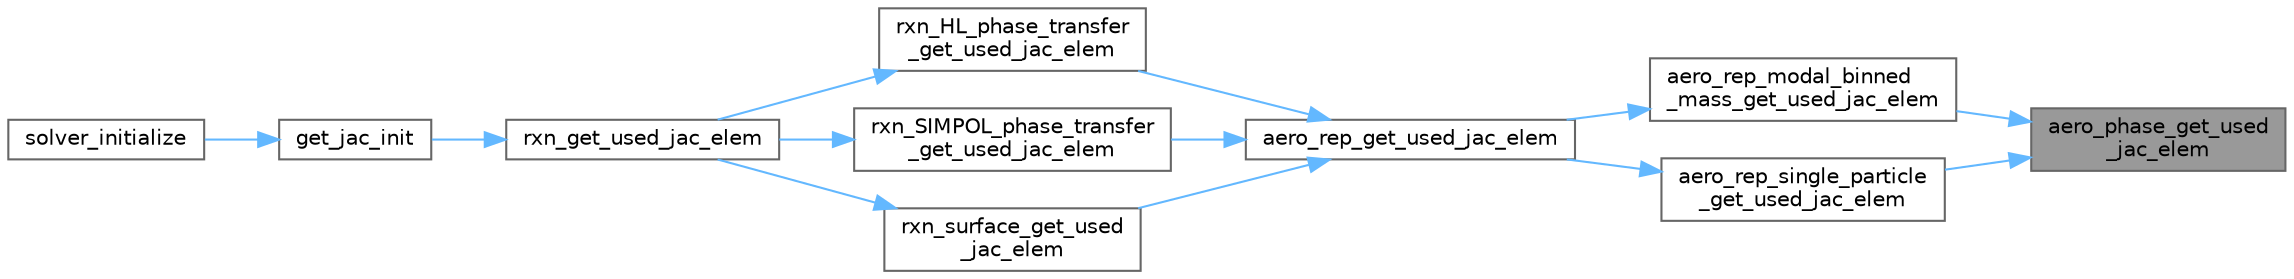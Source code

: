 digraph "aero_phase_get_used_jac_elem"
{
 // LATEX_PDF_SIZE
  bgcolor="transparent";
  edge [fontname=Helvetica,fontsize=10,labelfontname=Helvetica,labelfontsize=10];
  node [fontname=Helvetica,fontsize=10,shape=box,height=0.2,width=0.4];
  rankdir="RL";
  Node1 [label="aero_phase_get_used\l_jac_elem",height=0.2,width=0.4,color="gray40", fillcolor="grey60", style="filled", fontcolor="black",tooltip="Flag Jacobian elements used in calculations of mass and volume."];
  Node1 -> Node2 [dir="back",color="steelblue1",style="solid"];
  Node2 [label="aero_rep_modal_binned\l_mass_get_used_jac_elem",height=0.2,width=0.4,color="grey40", fillcolor="white", style="filled",URL="$aero__rep__modal__binned__mass_8c.html#ac5a65892343b17ff334e280f4d6ae5f9",tooltip="Flag Jacobian elements used in calcualtions of mass and volume."];
  Node2 -> Node3 [dir="back",color="steelblue1",style="solid"];
  Node3 [label="aero_rep_get_used_jac_elem",height=0.2,width=0.4,color="grey40", fillcolor="white", style="filled",URL="$aero__rep__solver_8c.html#a020684f657e2d323f672bd5500ceae22",tooltip="Flag Jacobian elements used to calculated mass, volume, etc."];
  Node3 -> Node4 [dir="back",color="steelblue1",style="solid"];
  Node4 [label="rxn_HL_phase_transfer\l_get_used_jac_elem",height=0.2,width=0.4,color="grey40", fillcolor="white", style="filled",URL="$rxn___h_l__phase__transfer_8c.html#a6397153ebdffc297c0c43cb7dfb0e9ba",tooltip="Flag Jacobian elements used by this reaction."];
  Node4 -> Node5 [dir="back",color="steelblue1",style="solid"];
  Node5 [label="rxn_get_used_jac_elem",height=0.2,width=0.4,color="grey40", fillcolor="white", style="filled",URL="$rxn__solver_8c.html#a6816597d1e59964f558cfc82b004549e",tooltip="Get the Jacobian elements used by a particular reaction."];
  Node5 -> Node6 [dir="back",color="steelblue1",style="solid"];
  Node6 [label="get_jac_init",height=0.2,width=0.4,color="grey40", fillcolor="white", style="filled",URL="$camp__solver_8c.html#a5b485fa25356197023889f3795888e98",tooltip="Try to improve guesses of y sent to the linear solver."];
  Node6 -> Node7 [dir="back",color="steelblue1",style="solid"];
  Node7 [label="solver_initialize",height=0.2,width=0.4,color="grey40", fillcolor="white", style="filled",URL="$camp__solver_8c.html#a599ffdef916b139a1690bfd41aa386b6",tooltip="Solver initialization."];
  Node3 -> Node8 [dir="back",color="steelblue1",style="solid"];
  Node8 [label="rxn_SIMPOL_phase_transfer\l_get_used_jac_elem",height=0.2,width=0.4,color="grey40", fillcolor="white", style="filled",URL="$rxn___s_i_m_p_o_l__phase__transfer_8c.html#a1658944a83529b7d5e854920f235ed3b",tooltip="Flag Jacobian elements used by this reaction."];
  Node8 -> Node5 [dir="back",color="steelblue1",style="solid"];
  Node3 -> Node9 [dir="back",color="steelblue1",style="solid"];
  Node9 [label="rxn_surface_get_used\l_jac_elem",height=0.2,width=0.4,color="grey40", fillcolor="white", style="filled",URL="$rxn__surface_8c.html#a172e0e483115d10f868a1a68f7a664da",tooltip="Flag Jacobian elements used by this reaction."];
  Node9 -> Node5 [dir="back",color="steelblue1",style="solid"];
  Node1 -> Node10 [dir="back",color="steelblue1",style="solid"];
  Node10 [label="aero_rep_single_particle\l_get_used_jac_elem",height=0.2,width=0.4,color="grey40", fillcolor="white", style="filled",URL="$aero__rep__single__particle_8c.html#a076423c54855479ccee0af37f2d9840a",tooltip="Flag Jacobian elements used in calcualtions of mass and volume."];
  Node10 -> Node3 [dir="back",color="steelblue1",style="solid"];
}
